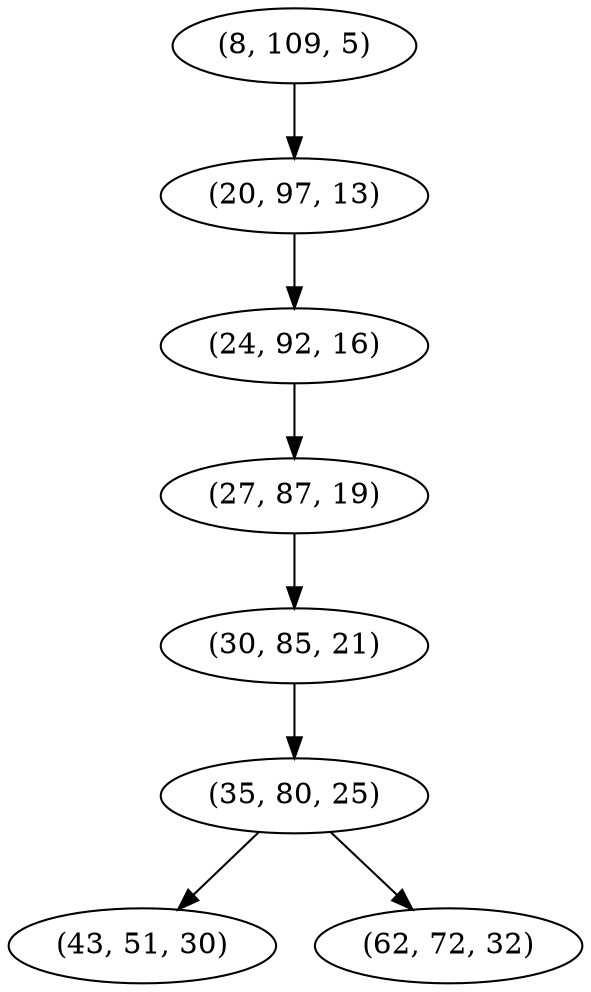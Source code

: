 digraph tree {
    "(8, 109, 5)";
    "(20, 97, 13)";
    "(24, 92, 16)";
    "(27, 87, 19)";
    "(30, 85, 21)";
    "(35, 80, 25)";
    "(43, 51, 30)";
    "(62, 72, 32)";
    "(8, 109, 5)" -> "(20, 97, 13)";
    "(20, 97, 13)" -> "(24, 92, 16)";
    "(24, 92, 16)" -> "(27, 87, 19)";
    "(27, 87, 19)" -> "(30, 85, 21)";
    "(30, 85, 21)" -> "(35, 80, 25)";
    "(35, 80, 25)" -> "(43, 51, 30)";
    "(35, 80, 25)" -> "(62, 72, 32)";
}
